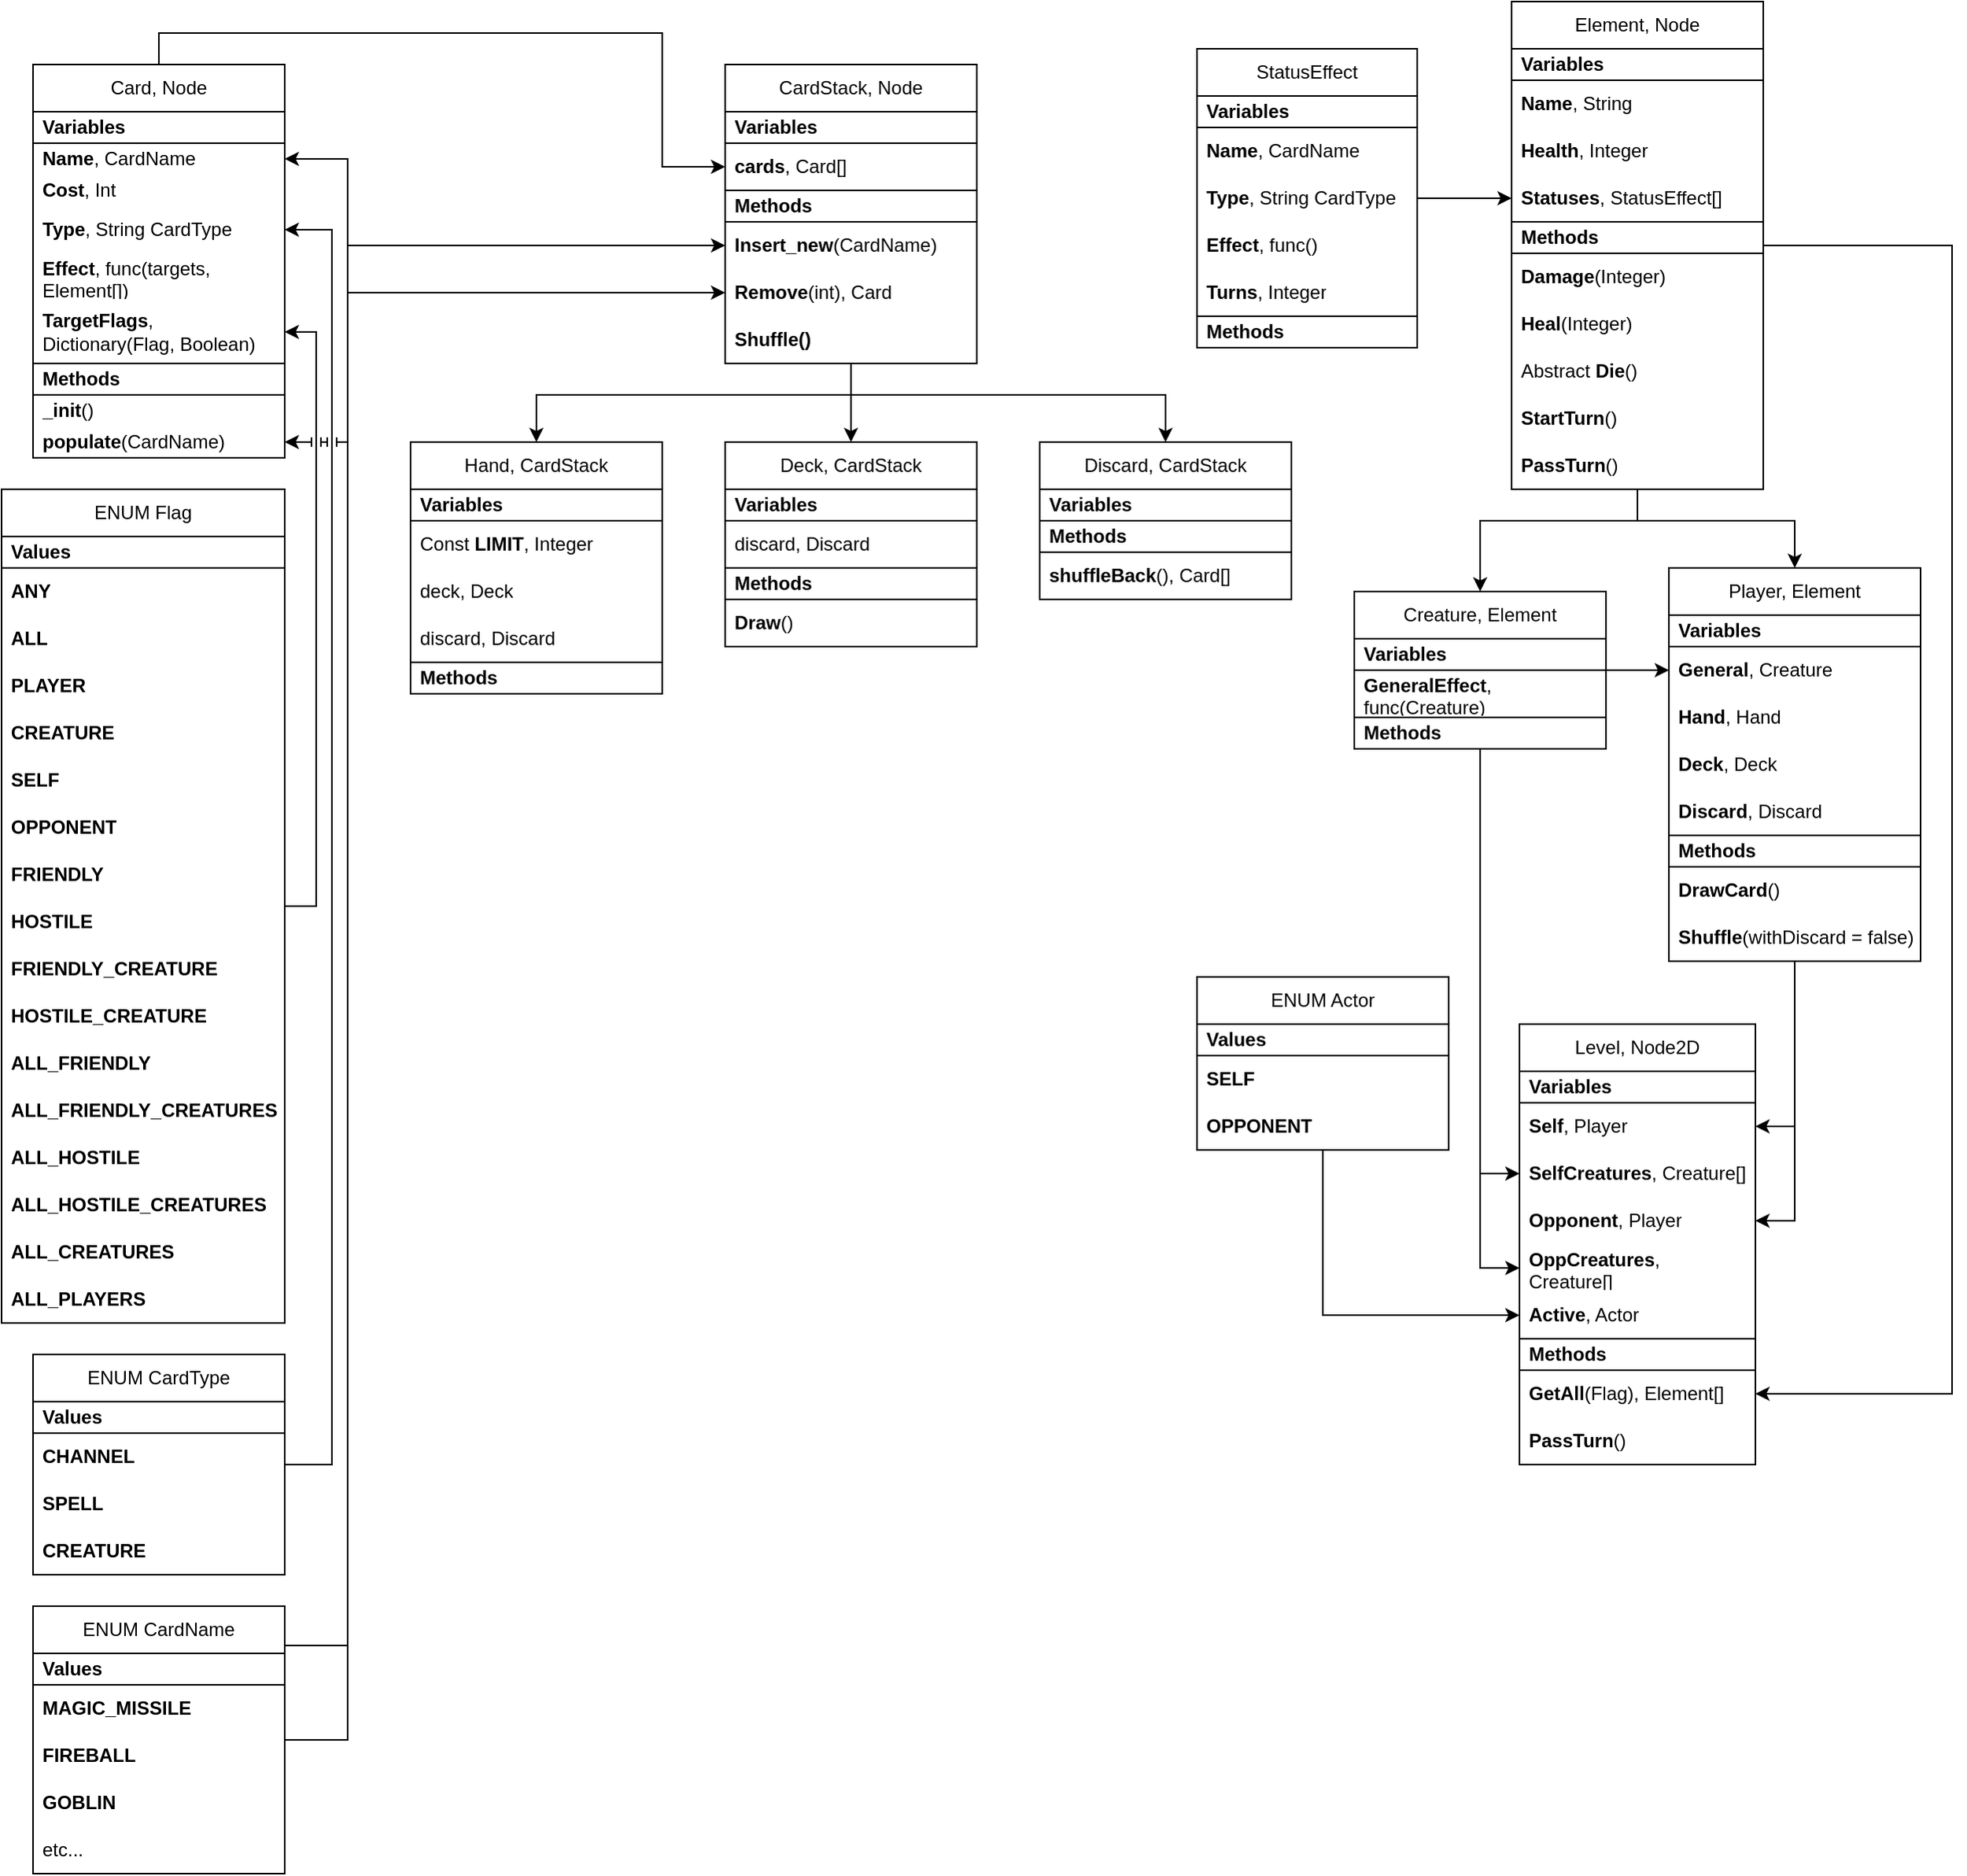 <mxfile version="24.8.6">
  <diagram name="Page-1" id="BheYj11uGuDZGyBMi5Uf">
    <mxGraphModel dx="1434" dy="818" grid="1" gridSize="10" guides="1" tooltips="1" connect="1" arrows="1" fold="1" page="1" pageScale="1" pageWidth="850" pageHeight="1100" math="0" shadow="0">
      <root>
        <mxCell id="0" />
        <mxCell id="1" parent="0" />
        <mxCell id="0VnuSYEkguoVcRfcTl2m-108" style="edgeStyle=orthogonalEdgeStyle;rounded=0;orthogonalLoop=1;jettySize=auto;html=1;" parent="1" source="0VnuSYEkguoVcRfcTl2m-2" target="0VnuSYEkguoVcRfcTl2m-82" edge="1">
          <mxGeometry relative="1" as="geometry">
            <Array as="points">
              <mxPoint x="120" y="60" />
              <mxPoint x="440" y="60" />
              <mxPoint x="440" y="145" />
            </Array>
          </mxGeometry>
        </mxCell>
        <mxCell id="0VnuSYEkguoVcRfcTl2m-2" value="Card, Node" style="swimlane;fontStyle=0;childLayout=stackLayout;horizontal=1;startSize=30;horizontalStack=0;resizeParent=1;resizeParentMax=0;resizeLast=0;collapsible=1;marginBottom=0;whiteSpace=wrap;html=1;" parent="1" vertex="1">
          <mxGeometry x="40" y="80" width="160" height="250" as="geometry" />
        </mxCell>
        <mxCell id="0VnuSYEkguoVcRfcTl2m-28" value="&lt;b&gt;Variables&lt;/b&gt;" style="text;strokeColor=default;fillColor=none;align=left;verticalAlign=middle;spacingLeft=4;spacingRight=4;overflow=hidden;points=[[0,0.5],[1,0.5]];portConstraint=eastwest;rotatable=0;whiteSpace=wrap;html=1;" parent="0VnuSYEkguoVcRfcTl2m-2" vertex="1">
          <mxGeometry y="30" width="160" height="20" as="geometry" />
        </mxCell>
        <mxCell id="0VnuSYEkguoVcRfcTl2m-3" value="&lt;b&gt;Name&lt;/b&gt;,&amp;nbsp;&lt;span style=&quot;text-align: center;&quot;&gt;CardName&lt;/span&gt;" style="text;strokeColor=none;fillColor=none;align=left;verticalAlign=middle;spacingLeft=4;spacingRight=4;overflow=hidden;points=[[0,0.5],[1,0.5]];portConstraint=eastwest;rotatable=0;whiteSpace=wrap;html=1;" parent="0VnuSYEkguoVcRfcTl2m-2" vertex="1">
          <mxGeometry y="50" width="160" height="20" as="geometry" />
        </mxCell>
        <mxCell id="0VnuSYEkguoVcRfcTl2m-27" value="&lt;b&gt;Cost&lt;/b&gt;, Int" style="text;strokeColor=none;fillColor=none;align=left;verticalAlign=middle;spacingLeft=4;spacingRight=4;overflow=hidden;points=[[0,0.5],[1,0.5]];portConstraint=eastwest;rotatable=0;whiteSpace=wrap;html=1;" parent="0VnuSYEkguoVcRfcTl2m-2" vertex="1">
          <mxGeometry y="70" width="160" height="20" as="geometry" />
        </mxCell>
        <mxCell id="0VnuSYEkguoVcRfcTl2m-4" value="&lt;b&gt;Type&lt;/b&gt;&lt;span style=&quot;background-color: initial;&quot;&gt;, String CardType&lt;/span&gt;" style="text;strokeColor=none;fillColor=none;align=left;verticalAlign=middle;spacingLeft=4;spacingRight=4;overflow=hidden;points=[[0,0.5],[1,0.5]];portConstraint=eastwest;rotatable=0;whiteSpace=wrap;html=1;" parent="0VnuSYEkguoVcRfcTl2m-2" vertex="1">
          <mxGeometry y="90" width="160" height="30" as="geometry" />
        </mxCell>
        <mxCell id="0VnuSYEkguoVcRfcTl2m-5" value="&lt;b&gt;Effect&lt;/b&gt;, func(targets, Element[])" style="text;strokeColor=none;fillColor=none;align=left;verticalAlign=middle;spacingLeft=4;spacingRight=4;overflow=hidden;points=[[0,0.5],[1,0.5]];portConstraint=eastwest;rotatable=0;whiteSpace=wrap;html=1;" parent="0VnuSYEkguoVcRfcTl2m-2" vertex="1">
          <mxGeometry y="120" width="160" height="30" as="geometry" />
        </mxCell>
        <mxCell id="0VnuSYEkguoVcRfcTl2m-37" value="&lt;b&gt;TargetFlags&lt;/b&gt;, Dictionary(Flag, Boolean&lt;span style=&quot;background-color: initial;&quot;&gt;)&lt;/span&gt;" style="text;strokeColor=none;fillColor=none;align=left;verticalAlign=middle;spacingLeft=4;spacingRight=4;overflow=hidden;points=[[0,0.5],[1,0.5]];portConstraint=eastwest;rotatable=0;whiteSpace=wrap;html=1;" parent="0VnuSYEkguoVcRfcTl2m-2" vertex="1">
          <mxGeometry y="150" width="160" height="40" as="geometry" />
        </mxCell>
        <mxCell id="0VnuSYEkguoVcRfcTl2m-16" value="&lt;b&gt;Methods&lt;/b&gt;" style="text;strokeColor=default;fillColor=none;align=left;verticalAlign=middle;spacingLeft=4;spacingRight=4;overflow=hidden;points=[[0,0.5],[1,0.5]];portConstraint=eastwest;rotatable=0;whiteSpace=wrap;html=1;" parent="0VnuSYEkguoVcRfcTl2m-2" vertex="1">
          <mxGeometry y="190" width="160" height="20" as="geometry" />
        </mxCell>
        <mxCell id="0VnuSYEkguoVcRfcTl2m-101" value="&lt;b&gt;_init&lt;/b&gt;()" style="text;strokeColor=none;fillColor=none;align=left;verticalAlign=middle;spacingLeft=4;spacingRight=4;overflow=hidden;points=[[0,0.5],[1,0.5]];portConstraint=eastwest;rotatable=0;whiteSpace=wrap;html=1;" parent="0VnuSYEkguoVcRfcTl2m-2" vertex="1">
          <mxGeometry y="210" width="160" height="20" as="geometry" />
        </mxCell>
        <mxCell id="0VnuSYEkguoVcRfcTl2m-102" value="&lt;b&gt;populate&lt;/b&gt;(CardName)" style="text;strokeColor=none;fillColor=none;align=left;verticalAlign=middle;spacingLeft=4;spacingRight=4;overflow=hidden;points=[[0,0.5],[1,0.5]];portConstraint=eastwest;rotatable=0;whiteSpace=wrap;html=1;" parent="0VnuSYEkguoVcRfcTl2m-2" vertex="1">
          <mxGeometry y="230" width="160" height="20" as="geometry" />
        </mxCell>
        <mxCell id="0VnuSYEkguoVcRfcTl2m-6" value="Hand, CardStack" style="swimlane;fontStyle=0;childLayout=stackLayout;horizontal=1;startSize=30;horizontalStack=0;resizeParent=1;resizeParentMax=0;resizeLast=0;collapsible=1;marginBottom=0;whiteSpace=wrap;html=1;" parent="1" vertex="1">
          <mxGeometry x="280" y="320" width="160" height="160" as="geometry" />
        </mxCell>
        <mxCell id="0VnuSYEkguoVcRfcTl2m-30" value="&lt;b&gt;Variables&lt;/b&gt;" style="text;strokeColor=default;fillColor=none;align=left;verticalAlign=middle;spacingLeft=4;spacingRight=4;overflow=hidden;points=[[0,0.5],[1,0.5]];portConstraint=eastwest;rotatable=0;whiteSpace=wrap;html=1;" parent="0VnuSYEkguoVcRfcTl2m-6" vertex="1">
          <mxGeometry y="30" width="160" height="20" as="geometry" />
        </mxCell>
        <mxCell id="0VnuSYEkguoVcRfcTl2m-148" value="Const &lt;b&gt;LIMIT&lt;/b&gt;, Integer" style="text;strokeColor=none;fillColor=none;align=left;verticalAlign=middle;spacingLeft=4;spacingRight=4;overflow=hidden;points=[[0,0.5],[1,0.5]];portConstraint=eastwest;rotatable=0;whiteSpace=wrap;html=1;" parent="0VnuSYEkguoVcRfcTl2m-6" vertex="1">
          <mxGeometry y="50" width="160" height="30" as="geometry" />
        </mxCell>
        <mxCell id="AoebWW1-_DZ4SQJ253WB-6" value="deck, Deck" style="text;strokeColor=none;fillColor=none;align=left;verticalAlign=middle;spacingLeft=4;spacingRight=4;overflow=hidden;points=[[0,0.5],[1,0.5]];portConstraint=eastwest;rotatable=0;whiteSpace=wrap;html=1;" vertex="1" parent="0VnuSYEkguoVcRfcTl2m-6">
          <mxGeometry y="80" width="160" height="30" as="geometry" />
        </mxCell>
        <mxCell id="AoebWW1-_DZ4SQJ253WB-4" value="discard, Discard" style="text;strokeColor=none;fillColor=none;align=left;verticalAlign=middle;spacingLeft=4;spacingRight=4;overflow=hidden;points=[[0,0.5],[1,0.5]];portConstraint=eastwest;rotatable=0;whiteSpace=wrap;html=1;" vertex="1" parent="0VnuSYEkguoVcRfcTl2m-6">
          <mxGeometry y="110" width="160" height="30" as="geometry" />
        </mxCell>
        <mxCell id="0VnuSYEkguoVcRfcTl2m-29" value="&lt;b&gt;Methods&lt;/b&gt;" style="text;strokeColor=default;fillColor=none;align=left;verticalAlign=middle;spacingLeft=4;spacingRight=4;overflow=hidden;points=[[0,0.5],[1,0.5]];portConstraint=eastwest;rotatable=0;whiteSpace=wrap;html=1;" parent="0VnuSYEkguoVcRfcTl2m-6" vertex="1">
          <mxGeometry y="140" width="160" height="20" as="geometry" />
        </mxCell>
        <mxCell id="0VnuSYEkguoVcRfcTl2m-141" style="edgeStyle=orthogonalEdgeStyle;rounded=0;orthogonalLoop=1;jettySize=auto;html=1;" parent="1" source="0VnuSYEkguoVcRfcTl2m-10" target="0VnuSYEkguoVcRfcTl2m-23" edge="1">
          <mxGeometry relative="1" as="geometry" />
        </mxCell>
        <mxCell id="0VnuSYEkguoVcRfcTl2m-164" style="edgeStyle=orthogonalEdgeStyle;rounded=0;orthogonalLoop=1;jettySize=auto;html=1;" parent="1" source="0VnuSYEkguoVcRfcTl2m-10" target="0VnuSYEkguoVcRfcTl2m-162" edge="1">
          <mxGeometry relative="1" as="geometry" />
        </mxCell>
        <mxCell id="0VnuSYEkguoVcRfcTl2m-165" style="edgeStyle=orthogonalEdgeStyle;rounded=0;orthogonalLoop=1;jettySize=auto;html=1;" parent="1" source="0VnuSYEkguoVcRfcTl2m-10" target="0VnuSYEkguoVcRfcTl2m-163" edge="1">
          <mxGeometry relative="1" as="geometry" />
        </mxCell>
        <mxCell id="0VnuSYEkguoVcRfcTl2m-10" value="Creature, Element" style="swimlane;fontStyle=0;childLayout=stackLayout;horizontal=1;startSize=30;horizontalStack=0;resizeParent=1;resizeParentMax=0;resizeLast=0;collapsible=1;marginBottom=0;whiteSpace=wrap;html=1;" parent="1" vertex="1">
          <mxGeometry x="880" y="415" width="160" height="100" as="geometry" />
        </mxCell>
        <mxCell id="0VnuSYEkguoVcRfcTl2m-33" value="&lt;b&gt;Variables&lt;/b&gt;" style="text;strokeColor=default;fillColor=none;align=left;verticalAlign=middle;spacingLeft=4;spacingRight=4;overflow=hidden;points=[[0,0.5],[1,0.5]];portConstraint=eastwest;rotatable=0;whiteSpace=wrap;html=1;" parent="0VnuSYEkguoVcRfcTl2m-10" vertex="1">
          <mxGeometry y="30" width="160" height="20" as="geometry" />
        </mxCell>
        <mxCell id="0VnuSYEkguoVcRfcTl2m-181" value="&lt;b&gt;GeneralEffect&lt;/b&gt;, func(Creature)" style="text;strokeColor=none;fillColor=none;align=left;verticalAlign=middle;spacingLeft=4;spacingRight=4;overflow=hidden;points=[[0,0.5],[1,0.5]];portConstraint=eastwest;rotatable=0;whiteSpace=wrap;html=1;" parent="0VnuSYEkguoVcRfcTl2m-10" vertex="1">
          <mxGeometry y="50" width="160" height="30" as="geometry" />
        </mxCell>
        <mxCell id="0VnuSYEkguoVcRfcTl2m-34" value="&lt;b&gt;Methods&lt;/b&gt;" style="text;strokeColor=default;fillColor=none;align=left;verticalAlign=middle;spacingLeft=4;spacingRight=4;overflow=hidden;points=[[0,0.5],[1,0.5]];portConstraint=eastwest;rotatable=0;whiteSpace=wrap;html=1;" parent="0VnuSYEkguoVcRfcTl2m-10" vertex="1">
          <mxGeometry y="80" width="160" height="20" as="geometry" />
        </mxCell>
        <mxCell id="0VnuSYEkguoVcRfcTl2m-21" style="edgeStyle=orthogonalEdgeStyle;rounded=0;orthogonalLoop=1;jettySize=auto;html=1;exitX=0.5;exitY=1;exitDx=0;exitDy=0;entryX=0.5;entryY=0;entryDx=0;entryDy=0;" parent="1" source="0VnuSYEkguoVcRfcTl2m-17" target="0VnuSYEkguoVcRfcTl2m-10" edge="1">
          <mxGeometry relative="1" as="geometry">
            <Array as="points">
              <mxPoint x="1060" y="370" />
              <mxPoint x="960" y="370" />
            </Array>
          </mxGeometry>
        </mxCell>
        <mxCell id="0VnuSYEkguoVcRfcTl2m-26" style="edgeStyle=orthogonalEdgeStyle;rounded=0;orthogonalLoop=1;jettySize=auto;html=1;exitX=0.5;exitY=1;exitDx=0;exitDy=0;entryX=0.5;entryY=0;entryDx=0;entryDy=0;" parent="1" source="0VnuSYEkguoVcRfcTl2m-17" target="0VnuSYEkguoVcRfcTl2m-22" edge="1">
          <mxGeometry relative="1" as="geometry">
            <Array as="points">
              <mxPoint x="1060" y="370" />
              <mxPoint x="1160" y="370" />
            </Array>
          </mxGeometry>
        </mxCell>
        <mxCell id="0VnuSYEkguoVcRfcTl2m-171" style="edgeStyle=orthogonalEdgeStyle;rounded=0;orthogonalLoop=1;jettySize=auto;html=1;" parent="1" source="0VnuSYEkguoVcRfcTl2m-17" target="0VnuSYEkguoVcRfcTl2m-166" edge="1">
          <mxGeometry relative="1" as="geometry">
            <Array as="points">
              <mxPoint x="1260" y="195" />
              <mxPoint x="1260" y="925" />
            </Array>
          </mxGeometry>
        </mxCell>
        <mxCell id="0VnuSYEkguoVcRfcTl2m-17" value="Element, Node" style="swimlane;fontStyle=0;childLayout=stackLayout;horizontal=1;startSize=30;horizontalStack=0;resizeParent=1;resizeParentMax=0;resizeLast=0;collapsible=1;marginBottom=0;whiteSpace=wrap;html=1;" parent="1" vertex="1">
          <mxGeometry x="980" y="40" width="160" height="310" as="geometry" />
        </mxCell>
        <mxCell id="0VnuSYEkguoVcRfcTl2m-31" value="&lt;b&gt;Variables&lt;/b&gt;" style="text;strokeColor=default;fillColor=none;align=left;verticalAlign=middle;spacingLeft=4;spacingRight=4;overflow=hidden;points=[[0,0.5],[1,0.5]];portConstraint=eastwest;rotatable=0;whiteSpace=wrap;html=1;" parent="0VnuSYEkguoVcRfcTl2m-17" vertex="1">
          <mxGeometry y="30" width="160" height="20" as="geometry" />
        </mxCell>
        <mxCell id="0VnuSYEkguoVcRfcTl2m-18" value="&lt;b&gt;Name&lt;/b&gt;, String" style="text;strokeColor=none;fillColor=none;align=left;verticalAlign=middle;spacingLeft=4;spacingRight=4;overflow=hidden;points=[[0,0.5],[1,0.5]];portConstraint=eastwest;rotatable=0;whiteSpace=wrap;html=1;" parent="0VnuSYEkguoVcRfcTl2m-17" vertex="1">
          <mxGeometry y="50" width="160" height="30" as="geometry" />
        </mxCell>
        <mxCell id="0VnuSYEkguoVcRfcTl2m-63" value="&lt;b&gt;Health&lt;/b&gt;, Integer" style="text;strokeColor=none;fillColor=none;align=left;verticalAlign=middle;spacingLeft=4;spacingRight=4;overflow=hidden;points=[[0,0.5],[1,0.5]];portConstraint=eastwest;rotatable=0;whiteSpace=wrap;html=1;" parent="0VnuSYEkguoVcRfcTl2m-17" vertex="1">
          <mxGeometry y="80" width="160" height="30" as="geometry" />
        </mxCell>
        <mxCell id="0VnuSYEkguoVcRfcTl2m-116" value="&lt;b&gt;Statuses&lt;/b&gt;, StatusEffect[]" style="text;strokeColor=none;fillColor=none;align=left;verticalAlign=middle;spacingLeft=4;spacingRight=4;overflow=hidden;points=[[0,0.5],[1,0.5]];portConstraint=eastwest;rotatable=0;whiteSpace=wrap;html=1;" parent="0VnuSYEkguoVcRfcTl2m-17" vertex="1">
          <mxGeometry y="110" width="160" height="30" as="geometry" />
        </mxCell>
        <mxCell id="0VnuSYEkguoVcRfcTl2m-32" value="&lt;b&gt;Methods&lt;/b&gt;" style="text;strokeColor=default;fillColor=none;align=left;verticalAlign=middle;spacingLeft=4;spacingRight=4;overflow=hidden;points=[[0,0.5],[1,0.5]];portConstraint=eastwest;rotatable=0;whiteSpace=wrap;html=1;" parent="0VnuSYEkguoVcRfcTl2m-17" vertex="1">
          <mxGeometry y="140" width="160" height="20" as="geometry" />
        </mxCell>
        <mxCell id="0VnuSYEkguoVcRfcTl2m-113" value="&lt;b&gt;Damage&lt;/b&gt;(Integer)" style="text;strokeColor=none;fillColor=none;align=left;verticalAlign=middle;spacingLeft=4;spacingRight=4;overflow=hidden;points=[[0,0.5],[1,0.5]];portConstraint=eastwest;rotatable=0;whiteSpace=wrap;html=1;" parent="0VnuSYEkguoVcRfcTl2m-17" vertex="1">
          <mxGeometry y="160" width="160" height="30" as="geometry" />
        </mxCell>
        <mxCell id="0VnuSYEkguoVcRfcTl2m-114" value="&lt;b&gt;Heal&lt;/b&gt;(Integer)" style="text;strokeColor=none;fillColor=none;align=left;verticalAlign=middle;spacingLeft=4;spacingRight=4;overflow=hidden;points=[[0,0.5],[1,0.5]];portConstraint=eastwest;rotatable=0;whiteSpace=wrap;html=1;" parent="0VnuSYEkguoVcRfcTl2m-17" vertex="1">
          <mxGeometry y="190" width="160" height="30" as="geometry" />
        </mxCell>
        <mxCell id="0VnuSYEkguoVcRfcTl2m-115" value="Abstract &lt;b&gt;Die&lt;/b&gt;()" style="text;strokeColor=none;fillColor=none;align=left;verticalAlign=middle;spacingLeft=4;spacingRight=4;overflow=hidden;points=[[0,0.5],[1,0.5]];portConstraint=eastwest;rotatable=0;whiteSpace=wrap;html=1;" parent="0VnuSYEkguoVcRfcTl2m-17" vertex="1">
          <mxGeometry y="220" width="160" height="30" as="geometry" />
        </mxCell>
        <mxCell id="0VnuSYEkguoVcRfcTl2m-135" value="&lt;b&gt;StartTurn&lt;/b&gt;()" style="text;strokeColor=none;fillColor=none;align=left;verticalAlign=middle;spacingLeft=4;spacingRight=4;overflow=hidden;points=[[0,0.5],[1,0.5]];portConstraint=eastwest;rotatable=0;whiteSpace=wrap;html=1;" parent="0VnuSYEkguoVcRfcTl2m-17" vertex="1">
          <mxGeometry y="250" width="160" height="30" as="geometry" />
        </mxCell>
        <mxCell id="0VnuSYEkguoVcRfcTl2m-136" value="&lt;b&gt;PassTurn&lt;/b&gt;()" style="text;strokeColor=none;fillColor=none;align=left;verticalAlign=middle;spacingLeft=4;spacingRight=4;overflow=hidden;points=[[0,0.5],[1,0.5]];portConstraint=eastwest;rotatable=0;whiteSpace=wrap;html=1;" parent="0VnuSYEkguoVcRfcTl2m-17" vertex="1">
          <mxGeometry y="280" width="160" height="30" as="geometry" />
        </mxCell>
        <mxCell id="0VnuSYEkguoVcRfcTl2m-160" style="edgeStyle=orthogonalEdgeStyle;rounded=0;orthogonalLoop=1;jettySize=auto;html=1;" parent="1" source="0VnuSYEkguoVcRfcTl2m-22" target="0VnuSYEkguoVcRfcTl2m-156" edge="1">
          <mxGeometry relative="1" as="geometry" />
        </mxCell>
        <mxCell id="0VnuSYEkguoVcRfcTl2m-161" style="edgeStyle=orthogonalEdgeStyle;rounded=0;orthogonalLoop=1;jettySize=auto;html=1;" parent="1" source="0VnuSYEkguoVcRfcTl2m-22" target="0VnuSYEkguoVcRfcTl2m-159" edge="1">
          <mxGeometry relative="1" as="geometry" />
        </mxCell>
        <mxCell id="0VnuSYEkguoVcRfcTl2m-22" value="Player, Element" style="swimlane;fontStyle=0;childLayout=stackLayout;horizontal=1;startSize=30;horizontalStack=0;resizeParent=1;resizeParentMax=0;resizeLast=0;collapsible=1;marginBottom=0;whiteSpace=wrap;html=1;" parent="1" vertex="1">
          <mxGeometry x="1080" y="400" width="160" height="250" as="geometry" />
        </mxCell>
        <mxCell id="0VnuSYEkguoVcRfcTl2m-35" value="&lt;b&gt;Variables&lt;/b&gt;" style="text;strokeColor=default;fillColor=none;align=left;verticalAlign=middle;spacingLeft=4;spacingRight=4;overflow=hidden;points=[[0,0.5],[1,0.5]];portConstraint=eastwest;rotatable=0;whiteSpace=wrap;html=1;" parent="0VnuSYEkguoVcRfcTl2m-22" vertex="1">
          <mxGeometry y="30" width="160" height="20" as="geometry" />
        </mxCell>
        <mxCell id="0VnuSYEkguoVcRfcTl2m-23" value="&lt;b&gt;General&lt;/b&gt;, Creature" style="text;strokeColor=none;fillColor=none;align=left;verticalAlign=middle;spacingLeft=4;spacingRight=4;overflow=hidden;points=[[0,0.5],[1,0.5]];portConstraint=eastwest;rotatable=0;whiteSpace=wrap;html=1;" parent="0VnuSYEkguoVcRfcTl2m-22" vertex="1">
          <mxGeometry y="50" width="160" height="30" as="geometry" />
        </mxCell>
        <mxCell id="0VnuSYEkguoVcRfcTl2m-182" value="&lt;b&gt;Hand&lt;/b&gt;, Hand" style="text;strokeColor=none;fillColor=none;align=left;verticalAlign=middle;spacingLeft=4;spacingRight=4;overflow=hidden;points=[[0,0.5],[1,0.5]];portConstraint=eastwest;rotatable=0;whiteSpace=wrap;html=1;" parent="0VnuSYEkguoVcRfcTl2m-22" vertex="1">
          <mxGeometry y="80" width="160" height="30" as="geometry" />
        </mxCell>
        <mxCell id="0VnuSYEkguoVcRfcTl2m-183" value="&lt;b&gt;Deck&lt;/b&gt;, Deck" style="text;strokeColor=none;fillColor=none;align=left;verticalAlign=middle;spacingLeft=4;spacingRight=4;overflow=hidden;points=[[0,0.5],[1,0.5]];portConstraint=eastwest;rotatable=0;whiteSpace=wrap;html=1;" parent="0VnuSYEkguoVcRfcTl2m-22" vertex="1">
          <mxGeometry y="110" width="160" height="30" as="geometry" />
        </mxCell>
        <mxCell id="0VnuSYEkguoVcRfcTl2m-184" value="&lt;b&gt;Discard&lt;/b&gt;, Discard" style="text;strokeColor=none;fillColor=none;align=left;verticalAlign=middle;spacingLeft=4;spacingRight=4;overflow=hidden;points=[[0,0.5],[1,0.5]];portConstraint=eastwest;rotatable=0;whiteSpace=wrap;html=1;" parent="0VnuSYEkguoVcRfcTl2m-22" vertex="1">
          <mxGeometry y="140" width="160" height="30" as="geometry" />
        </mxCell>
        <mxCell id="0VnuSYEkguoVcRfcTl2m-36" value="&lt;b&gt;Methods&lt;/b&gt;" style="text;strokeColor=default;fillColor=none;align=left;verticalAlign=middle;spacingLeft=4;spacingRight=4;overflow=hidden;points=[[0,0.5],[1,0.5]];portConstraint=eastwest;rotatable=0;whiteSpace=wrap;html=1;" parent="0VnuSYEkguoVcRfcTl2m-22" vertex="1">
          <mxGeometry y="170" width="160" height="20" as="geometry" />
        </mxCell>
        <mxCell id="0VnuSYEkguoVcRfcTl2m-185" value="&lt;b&gt;DrawCard&lt;/b&gt;()" style="text;strokeColor=none;fillColor=none;align=left;verticalAlign=middle;spacingLeft=4;spacingRight=4;overflow=hidden;points=[[0,0.5],[1,0.5]];portConstraint=eastwest;rotatable=0;whiteSpace=wrap;html=1;" parent="0VnuSYEkguoVcRfcTl2m-22" vertex="1">
          <mxGeometry y="190" width="160" height="30" as="geometry" />
        </mxCell>
        <mxCell id="0VnuSYEkguoVcRfcTl2m-186" value="&lt;b&gt;Shuffle&lt;/b&gt;(withDiscard = false)" style="text;strokeColor=none;fillColor=none;align=left;verticalAlign=middle;spacingLeft=4;spacingRight=4;overflow=hidden;points=[[0,0.5],[1,0.5]];portConstraint=eastwest;rotatable=0;whiteSpace=wrap;html=1;" parent="0VnuSYEkguoVcRfcTl2m-22" vertex="1">
          <mxGeometry y="220" width="160" height="30" as="geometry" />
        </mxCell>
        <mxCell id="0VnuSYEkguoVcRfcTl2m-62" style="edgeStyle=elbowEdgeStyle;rounded=0;orthogonalLoop=1;jettySize=auto;html=1;" parent="1" source="0VnuSYEkguoVcRfcTl2m-38" target="0VnuSYEkguoVcRfcTl2m-4" edge="1">
          <mxGeometry relative="1" as="geometry">
            <Array as="points">
              <mxPoint x="230" y="510" />
            </Array>
          </mxGeometry>
        </mxCell>
        <mxCell id="0VnuSYEkguoVcRfcTl2m-38" value="ENUM CardType" style="swimlane;fontStyle=0;childLayout=stackLayout;horizontal=1;startSize=30;horizontalStack=0;resizeParent=1;resizeParentMax=0;resizeLast=0;collapsible=1;marginBottom=0;whiteSpace=wrap;html=1;" parent="1" vertex="1">
          <mxGeometry x="40" y="900" width="160" height="140" as="geometry" />
        </mxCell>
        <mxCell id="0VnuSYEkguoVcRfcTl2m-39" value="&lt;b&gt;Values&lt;/b&gt;" style="text;strokeColor=default;fillColor=none;align=left;verticalAlign=middle;spacingLeft=4;spacingRight=4;overflow=hidden;points=[[0,0.5],[1,0.5]];portConstraint=eastwest;rotatable=0;whiteSpace=wrap;html=1;" parent="0VnuSYEkguoVcRfcTl2m-38" vertex="1">
          <mxGeometry y="30" width="160" height="20" as="geometry" />
        </mxCell>
        <mxCell id="0VnuSYEkguoVcRfcTl2m-46" value="&lt;b&gt;CHANNEL&lt;/b&gt;" style="text;strokeColor=none;fillColor=none;align=left;verticalAlign=middle;spacingLeft=4;spacingRight=4;overflow=hidden;points=[[0,0.5],[1,0.5]];portConstraint=eastwest;rotatable=0;whiteSpace=wrap;html=1;" parent="0VnuSYEkguoVcRfcTl2m-38" vertex="1">
          <mxGeometry y="50" width="160" height="30" as="geometry" />
        </mxCell>
        <mxCell id="0VnuSYEkguoVcRfcTl2m-40" value="&lt;b&gt;SPELL&lt;/b&gt;" style="text;strokeColor=none;fillColor=none;align=left;verticalAlign=middle;spacingLeft=4;spacingRight=4;overflow=hidden;points=[[0,0.5],[1,0.5]];portConstraint=eastwest;rotatable=0;whiteSpace=wrap;html=1;" parent="0VnuSYEkguoVcRfcTl2m-38" vertex="1">
          <mxGeometry y="80" width="160" height="30" as="geometry" />
        </mxCell>
        <mxCell id="0VnuSYEkguoVcRfcTl2m-45" value="&lt;b&gt;CREATURE&lt;/b&gt;" style="text;strokeColor=none;fillColor=none;align=left;verticalAlign=middle;spacingLeft=4;spacingRight=4;overflow=hidden;points=[[0,0.5],[1,0.5]];portConstraint=eastwest;rotatable=0;whiteSpace=wrap;html=1;" parent="0VnuSYEkguoVcRfcTl2m-38" vertex="1">
          <mxGeometry y="110" width="160" height="30" as="geometry" />
        </mxCell>
        <mxCell id="0VnuSYEkguoVcRfcTl2m-61" style="edgeStyle=elbowEdgeStyle;rounded=0;orthogonalLoop=1;jettySize=auto;html=1;" parent="1" source="0VnuSYEkguoVcRfcTl2m-42" target="0VnuSYEkguoVcRfcTl2m-37" edge="1">
          <mxGeometry relative="1" as="geometry">
            <Array as="points">
              <mxPoint x="220" y="320" />
            </Array>
          </mxGeometry>
        </mxCell>
        <mxCell id="0VnuSYEkguoVcRfcTl2m-42" value="ENUM Flag" style="swimlane;fontStyle=0;childLayout=stackLayout;horizontal=1;startSize=30;horizontalStack=0;resizeParent=1;resizeParentMax=0;resizeLast=0;collapsible=1;marginBottom=0;whiteSpace=wrap;html=1;" parent="1" vertex="1">
          <mxGeometry x="20" y="350" width="180" height="530" as="geometry" />
        </mxCell>
        <mxCell id="0VnuSYEkguoVcRfcTl2m-43" value="&lt;b&gt;Values&lt;/b&gt;" style="text;strokeColor=default;fillColor=none;align=left;verticalAlign=middle;spacingLeft=4;spacingRight=4;overflow=hidden;points=[[0,0.5],[1,0.5]];portConstraint=eastwest;rotatable=0;whiteSpace=wrap;html=1;" parent="0VnuSYEkguoVcRfcTl2m-42" vertex="1">
          <mxGeometry y="30" width="180" height="20" as="geometry" />
        </mxCell>
        <mxCell id="0VnuSYEkguoVcRfcTl2m-44" value="&lt;b&gt;ANY&lt;/b&gt;" style="text;strokeColor=none;fillColor=none;align=left;verticalAlign=middle;spacingLeft=4;spacingRight=4;overflow=hidden;points=[[0,0.5],[1,0.5]];portConstraint=eastwest;rotatable=0;whiteSpace=wrap;html=1;" parent="0VnuSYEkguoVcRfcTl2m-42" vertex="1">
          <mxGeometry y="50" width="180" height="30" as="geometry" />
        </mxCell>
        <mxCell id="0VnuSYEkguoVcRfcTl2m-59" value="&lt;b&gt;ALL&lt;/b&gt;" style="text;strokeColor=none;fillColor=none;align=left;verticalAlign=middle;spacingLeft=4;spacingRight=4;overflow=hidden;points=[[0,0.5],[1,0.5]];portConstraint=eastwest;rotatable=0;whiteSpace=wrap;html=1;" parent="0VnuSYEkguoVcRfcTl2m-42" vertex="1">
          <mxGeometry y="80" width="180" height="30" as="geometry" />
        </mxCell>
        <mxCell id="0VnuSYEkguoVcRfcTl2m-49" value="&lt;b&gt;PLAYER&lt;/b&gt;" style="text;strokeColor=none;fillColor=none;align=left;verticalAlign=middle;spacingLeft=4;spacingRight=4;overflow=hidden;points=[[0,0.5],[1,0.5]];portConstraint=eastwest;rotatable=0;whiteSpace=wrap;html=1;" parent="0VnuSYEkguoVcRfcTl2m-42" vertex="1">
          <mxGeometry y="110" width="180" height="30" as="geometry" />
        </mxCell>
        <mxCell id="0VnuSYEkguoVcRfcTl2m-51" value="&lt;b&gt;CREATURE&lt;/b&gt;" style="text;strokeColor=none;fillColor=none;align=left;verticalAlign=middle;spacingLeft=4;spacingRight=4;overflow=hidden;points=[[0,0.5],[1,0.5]];portConstraint=eastwest;rotatable=0;whiteSpace=wrap;html=1;" parent="0VnuSYEkguoVcRfcTl2m-42" vertex="1">
          <mxGeometry y="140" width="180" height="30" as="geometry" />
        </mxCell>
        <mxCell id="0VnuSYEkguoVcRfcTl2m-47" value="&lt;b&gt;SELF&lt;/b&gt;" style="text;strokeColor=none;fillColor=none;align=left;verticalAlign=middle;spacingLeft=4;spacingRight=4;overflow=hidden;points=[[0,0.5],[1,0.5]];portConstraint=eastwest;rotatable=0;whiteSpace=wrap;html=1;" parent="0VnuSYEkguoVcRfcTl2m-42" vertex="1">
          <mxGeometry y="170" width="180" height="30" as="geometry" />
        </mxCell>
        <mxCell id="0VnuSYEkguoVcRfcTl2m-48" value="&lt;b&gt;OPPONENT&lt;/b&gt;" style="text;strokeColor=none;fillColor=none;align=left;verticalAlign=middle;spacingLeft=4;spacingRight=4;overflow=hidden;points=[[0,0.5],[1,0.5]];portConstraint=eastwest;rotatable=0;whiteSpace=wrap;html=1;" parent="0VnuSYEkguoVcRfcTl2m-42" vertex="1">
          <mxGeometry y="200" width="180" height="30" as="geometry" />
        </mxCell>
        <mxCell id="0VnuSYEkguoVcRfcTl2m-52" value="&lt;b&gt;FRIENDLY&lt;/b&gt;" style="text;strokeColor=none;fillColor=none;align=left;verticalAlign=middle;spacingLeft=4;spacingRight=4;overflow=hidden;points=[[0,0.5],[1,0.5]];portConstraint=eastwest;rotatable=0;whiteSpace=wrap;html=1;" parent="0VnuSYEkguoVcRfcTl2m-42" vertex="1">
          <mxGeometry y="230" width="180" height="30" as="geometry" />
        </mxCell>
        <mxCell id="0VnuSYEkguoVcRfcTl2m-53" value="&lt;b&gt;HOSTILE&lt;/b&gt;" style="text;strokeColor=none;fillColor=none;align=left;verticalAlign=middle;spacingLeft=4;spacingRight=4;overflow=hidden;points=[[0,0.5],[1,0.5]];portConstraint=eastwest;rotatable=0;whiteSpace=wrap;html=1;" parent="0VnuSYEkguoVcRfcTl2m-42" vertex="1">
          <mxGeometry y="260" width="180" height="30" as="geometry" />
        </mxCell>
        <mxCell id="0VnuSYEkguoVcRfcTl2m-54" value="&lt;b&gt;FRIENDLY_CREATURE&lt;/b&gt;" style="text;strokeColor=none;fillColor=none;align=left;verticalAlign=middle;spacingLeft=4;spacingRight=4;overflow=hidden;points=[[0,0.5],[1,0.5]];portConstraint=eastwest;rotatable=0;whiteSpace=wrap;html=1;" parent="0VnuSYEkguoVcRfcTl2m-42" vertex="1">
          <mxGeometry y="290" width="180" height="30" as="geometry" />
        </mxCell>
        <mxCell id="0VnuSYEkguoVcRfcTl2m-50" value="&lt;b&gt;HOSTILE_CREATURE&lt;/b&gt;" style="text;strokeColor=none;fillColor=none;align=left;verticalAlign=middle;spacingLeft=4;spacingRight=4;overflow=hidden;points=[[0,0.5],[1,0.5]];portConstraint=eastwest;rotatable=0;whiteSpace=wrap;html=1;" parent="0VnuSYEkguoVcRfcTl2m-42" vertex="1">
          <mxGeometry y="320" width="180" height="30" as="geometry" />
        </mxCell>
        <mxCell id="0VnuSYEkguoVcRfcTl2m-55" value="&lt;b&gt;ALL_FRIENDLY&lt;/b&gt;" style="text;strokeColor=none;fillColor=none;align=left;verticalAlign=middle;spacingLeft=4;spacingRight=4;overflow=hidden;points=[[0,0.5],[1,0.5]];portConstraint=eastwest;rotatable=0;whiteSpace=wrap;html=1;" parent="0VnuSYEkguoVcRfcTl2m-42" vertex="1">
          <mxGeometry y="350" width="180" height="30" as="geometry" />
        </mxCell>
        <mxCell id="0VnuSYEkguoVcRfcTl2m-57" value="&lt;b&gt;ALL_FRIENDLY_CREATURES&lt;/b&gt;" style="text;strokeColor=none;fillColor=none;align=left;verticalAlign=middle;spacingLeft=4;spacingRight=4;overflow=hidden;points=[[0,0.5],[1,0.5]];portConstraint=eastwest;rotatable=0;whiteSpace=wrap;html=1;" parent="0VnuSYEkguoVcRfcTl2m-42" vertex="1">
          <mxGeometry y="380" width="180" height="30" as="geometry" />
        </mxCell>
        <mxCell id="0VnuSYEkguoVcRfcTl2m-56" value="&lt;b&gt;ALL_HOSTILE&lt;/b&gt;" style="text;strokeColor=none;fillColor=none;align=left;verticalAlign=middle;spacingLeft=4;spacingRight=4;overflow=hidden;points=[[0,0.5],[1,0.5]];portConstraint=eastwest;rotatable=0;whiteSpace=wrap;html=1;" parent="0VnuSYEkguoVcRfcTl2m-42" vertex="1">
          <mxGeometry y="410" width="180" height="30" as="geometry" />
        </mxCell>
        <mxCell id="0VnuSYEkguoVcRfcTl2m-58" value="&lt;b&gt;ALL_HOSTILE_CREATURES&lt;/b&gt;" style="text;strokeColor=none;fillColor=none;align=left;verticalAlign=middle;spacingLeft=4;spacingRight=4;overflow=hidden;points=[[0,0.5],[1,0.5]];portConstraint=eastwest;rotatable=0;whiteSpace=wrap;html=1;" parent="0VnuSYEkguoVcRfcTl2m-42" vertex="1">
          <mxGeometry y="440" width="180" height="30" as="geometry" />
        </mxCell>
        <mxCell id="0VnuSYEkguoVcRfcTl2m-169" value="&lt;b&gt;ALL_CREATURES&lt;/b&gt;" style="text;strokeColor=none;fillColor=none;align=left;verticalAlign=middle;spacingLeft=4;spacingRight=4;overflow=hidden;points=[[0,0.5],[1,0.5]];portConstraint=eastwest;rotatable=0;whiteSpace=wrap;html=1;" parent="0VnuSYEkguoVcRfcTl2m-42" vertex="1">
          <mxGeometry y="470" width="180" height="30" as="geometry" />
        </mxCell>
        <mxCell id="0VnuSYEkguoVcRfcTl2m-170" value="&lt;b&gt;ALL_PLAYERS&lt;/b&gt;" style="text;strokeColor=none;fillColor=none;align=left;verticalAlign=middle;spacingLeft=4;spacingRight=4;overflow=hidden;points=[[0,0.5],[1,0.5]];portConstraint=eastwest;rotatable=0;whiteSpace=wrap;html=1;" parent="0VnuSYEkguoVcRfcTl2m-42" vertex="1">
          <mxGeometry y="500" width="180" height="30" as="geometry" />
        </mxCell>
        <mxCell id="0VnuSYEkguoVcRfcTl2m-65" value="Deck, CardStack" style="swimlane;fontStyle=0;childLayout=stackLayout;horizontal=1;startSize=30;horizontalStack=0;resizeParent=1;resizeParentMax=0;resizeLast=0;collapsible=1;marginBottom=0;whiteSpace=wrap;html=1;" parent="1" vertex="1">
          <mxGeometry x="480" y="320" width="160" height="130" as="geometry" />
        </mxCell>
        <mxCell id="0VnuSYEkguoVcRfcTl2m-66" value="&lt;b&gt;Variables&lt;/b&gt;" style="text;strokeColor=default;fillColor=none;align=left;verticalAlign=middle;spacingLeft=4;spacingRight=4;overflow=hidden;points=[[0,0.5],[1,0.5]];portConstraint=eastwest;rotatable=0;whiteSpace=wrap;html=1;" parent="0VnuSYEkguoVcRfcTl2m-65" vertex="1">
          <mxGeometry y="30" width="160" height="20" as="geometry" />
        </mxCell>
        <mxCell id="AoebWW1-_DZ4SQJ253WB-5" value="discard, Discard" style="text;strokeColor=none;fillColor=none;align=left;verticalAlign=middle;spacingLeft=4;spacingRight=4;overflow=hidden;points=[[0,0.5],[1,0.5]];portConstraint=eastwest;rotatable=0;whiteSpace=wrap;html=1;" vertex="1" parent="0VnuSYEkguoVcRfcTl2m-65">
          <mxGeometry y="50" width="160" height="30" as="geometry" />
        </mxCell>
        <mxCell id="0VnuSYEkguoVcRfcTl2m-68" value="&lt;b&gt;Methods&lt;/b&gt;" style="text;strokeColor=default;fillColor=none;align=left;verticalAlign=middle;spacingLeft=4;spacingRight=4;overflow=hidden;points=[[0,0.5],[1,0.5]];portConstraint=eastwest;rotatable=0;whiteSpace=wrap;html=1;" parent="0VnuSYEkguoVcRfcTl2m-65" vertex="1">
          <mxGeometry y="80" width="160" height="20" as="geometry" />
        </mxCell>
        <mxCell id="AoebWW1-_DZ4SQJ253WB-2" value="&lt;b&gt;Draw&lt;/b&gt;()" style="text;strokeColor=none;fillColor=none;align=left;verticalAlign=middle;spacingLeft=4;spacingRight=4;overflow=hidden;points=[[0,0.5],[1,0.5]];portConstraint=eastwest;rotatable=0;whiteSpace=wrap;html=1;" vertex="1" parent="0VnuSYEkguoVcRfcTl2m-65">
          <mxGeometry y="100" width="160" height="30" as="geometry" />
        </mxCell>
        <mxCell id="0VnuSYEkguoVcRfcTl2m-70" value="Discard, CardStack" style="swimlane;fontStyle=0;childLayout=stackLayout;horizontal=1;startSize=30;horizontalStack=0;resizeParent=1;resizeParentMax=0;resizeLast=0;collapsible=1;marginBottom=0;whiteSpace=wrap;html=1;" parent="1" vertex="1">
          <mxGeometry x="680" y="320" width="160" height="100" as="geometry" />
        </mxCell>
        <mxCell id="0VnuSYEkguoVcRfcTl2m-71" value="&lt;b&gt;Variables&lt;/b&gt;" style="text;strokeColor=default;fillColor=none;align=left;verticalAlign=middle;spacingLeft=4;spacingRight=4;overflow=hidden;points=[[0,0.5],[1,0.5]];portConstraint=eastwest;rotatable=0;whiteSpace=wrap;html=1;" parent="0VnuSYEkguoVcRfcTl2m-70" vertex="1">
          <mxGeometry y="30" width="160" height="20" as="geometry" />
        </mxCell>
        <mxCell id="0VnuSYEkguoVcRfcTl2m-73" value="&lt;b&gt;Methods&lt;/b&gt;" style="text;strokeColor=default;fillColor=none;align=left;verticalAlign=middle;spacingLeft=4;spacingRight=4;overflow=hidden;points=[[0,0.5],[1,0.5]];portConstraint=eastwest;rotatable=0;whiteSpace=wrap;html=1;" parent="0VnuSYEkguoVcRfcTl2m-70" vertex="1">
          <mxGeometry y="50" width="160" height="20" as="geometry" />
        </mxCell>
        <mxCell id="AoebWW1-_DZ4SQJ253WB-8" value="&lt;b&gt;shuffleBack&lt;/b&gt;(), Card[]" style="text;strokeColor=none;fillColor=none;align=left;verticalAlign=middle;spacingLeft=4;spacingRight=4;overflow=hidden;points=[[0,0.5],[1,0.5]];portConstraint=eastwest;rotatable=0;whiteSpace=wrap;html=1;" vertex="1" parent="0VnuSYEkguoVcRfcTl2m-70">
          <mxGeometry y="70" width="160" height="30" as="geometry" />
        </mxCell>
        <mxCell id="0VnuSYEkguoVcRfcTl2m-80" value="CardStack, Node" style="swimlane;fontStyle=0;childLayout=stackLayout;horizontal=1;startSize=30;horizontalStack=0;resizeParent=1;resizeParentMax=0;resizeLast=0;collapsible=1;marginBottom=0;whiteSpace=wrap;html=1;" parent="1" vertex="1">
          <mxGeometry x="480" y="80" width="160" height="190" as="geometry" />
        </mxCell>
        <mxCell id="0VnuSYEkguoVcRfcTl2m-81" value="&lt;b&gt;Variables&lt;/b&gt;" style="text;strokeColor=default;fillColor=none;align=left;verticalAlign=middle;spacingLeft=4;spacingRight=4;overflow=hidden;points=[[0,0.5],[1,0.5]];portConstraint=eastwest;rotatable=0;whiteSpace=wrap;html=1;" parent="0VnuSYEkguoVcRfcTl2m-80" vertex="1">
          <mxGeometry y="30" width="160" height="20" as="geometry" />
        </mxCell>
        <mxCell id="0VnuSYEkguoVcRfcTl2m-82" value="&lt;b&gt;cards&lt;/b&gt;, Card[]" style="text;strokeColor=none;fillColor=none;align=left;verticalAlign=middle;spacingLeft=4;spacingRight=4;overflow=hidden;points=[[0,0.5],[1,0.5]];portConstraint=eastwest;rotatable=0;whiteSpace=wrap;html=1;" parent="0VnuSYEkguoVcRfcTl2m-80" vertex="1">
          <mxGeometry y="50" width="160" height="30" as="geometry" />
        </mxCell>
        <mxCell id="0VnuSYEkguoVcRfcTl2m-83" value="&lt;b&gt;Methods&lt;/b&gt;" style="text;strokeColor=default;fillColor=none;align=left;verticalAlign=middle;spacingLeft=4;spacingRight=4;overflow=hidden;points=[[0,0.5],[1,0.5]];portConstraint=eastwest;rotatable=0;whiteSpace=wrap;html=1;" parent="0VnuSYEkguoVcRfcTl2m-80" vertex="1">
          <mxGeometry y="80" width="160" height="20" as="geometry" />
        </mxCell>
        <mxCell id="0VnuSYEkguoVcRfcTl2m-90" value="&lt;b&gt;Insert_new&lt;/b&gt;(&lt;span style=&quot;text-align: center;&quot;&gt;CardName&lt;/span&gt;)" style="text;strokeColor=none;fillColor=none;align=left;verticalAlign=middle;spacingLeft=4;spacingRight=4;overflow=hidden;points=[[0,0.5],[1,0.5]];portConstraint=eastwest;rotatable=0;whiteSpace=wrap;html=1;" parent="0VnuSYEkguoVcRfcTl2m-80" vertex="1">
          <mxGeometry y="100" width="160" height="30" as="geometry" />
        </mxCell>
        <mxCell id="0VnuSYEkguoVcRfcTl2m-91" value="&lt;b&gt;Remove&lt;/b&gt;(&lt;span style=&quot;text-align: center;&quot;&gt;int&lt;/span&gt;), Card" style="text;strokeColor=none;fillColor=none;align=left;verticalAlign=middle;spacingLeft=4;spacingRight=4;overflow=hidden;points=[[0,0.5],[1,0.5]];portConstraint=eastwest;rotatable=0;whiteSpace=wrap;html=1;" parent="0VnuSYEkguoVcRfcTl2m-80" vertex="1">
          <mxGeometry y="130" width="160" height="30" as="geometry" />
        </mxCell>
        <mxCell id="AoebWW1-_DZ4SQJ253WB-3" value="&lt;b&gt;Shuffle()&lt;/b&gt;" style="text;strokeColor=none;fillColor=none;align=left;verticalAlign=middle;spacingLeft=4;spacingRight=4;overflow=hidden;points=[[0,0.5],[1,0.5]];portConstraint=eastwest;rotatable=0;whiteSpace=wrap;html=1;" vertex="1" parent="0VnuSYEkguoVcRfcTl2m-80">
          <mxGeometry y="160" width="160" height="30" as="geometry" />
        </mxCell>
        <mxCell id="0VnuSYEkguoVcRfcTl2m-98" style="edgeStyle=elbowEdgeStyle;rounded=0;orthogonalLoop=1;jettySize=auto;html=1;" parent="1" source="0VnuSYEkguoVcRfcTl2m-93" target="0VnuSYEkguoVcRfcTl2m-3" edge="1">
          <mxGeometry relative="1" as="geometry">
            <mxPoint x="239.997" y="1000" as="sourcePoint" />
            <mxPoint x="240.14" y="140" as="targetPoint" />
            <Array as="points">
              <mxPoint x="240" y="570" />
            </Array>
          </mxGeometry>
        </mxCell>
        <mxCell id="0VnuSYEkguoVcRfcTl2m-93" value="ENUM CardName" style="swimlane;fontStyle=0;childLayout=stackLayout;horizontal=1;startSize=30;horizontalStack=0;resizeParent=1;resizeParentMax=0;resizeLast=0;collapsible=1;marginBottom=0;whiteSpace=wrap;html=1;" parent="1" vertex="1">
          <mxGeometry x="40" y="1060" width="160" height="170" as="geometry" />
        </mxCell>
        <mxCell id="0VnuSYEkguoVcRfcTl2m-94" value="&lt;b&gt;Values&lt;/b&gt;" style="text;strokeColor=default;fillColor=none;align=left;verticalAlign=middle;spacingLeft=4;spacingRight=4;overflow=hidden;points=[[0,0.5],[1,0.5]];portConstraint=eastwest;rotatable=0;whiteSpace=wrap;html=1;" parent="0VnuSYEkguoVcRfcTl2m-93" vertex="1">
          <mxGeometry y="30" width="160" height="20" as="geometry" />
        </mxCell>
        <mxCell id="0VnuSYEkguoVcRfcTl2m-97" value="&lt;b&gt;MAGIC_MISSILE&lt;/b&gt;" style="text;strokeColor=none;fillColor=none;align=left;verticalAlign=middle;spacingLeft=4;spacingRight=4;overflow=hidden;points=[[0,0.5],[1,0.5]];portConstraint=eastwest;rotatable=0;whiteSpace=wrap;html=1;" parent="0VnuSYEkguoVcRfcTl2m-93" vertex="1">
          <mxGeometry y="50" width="160" height="30" as="geometry" />
        </mxCell>
        <mxCell id="0VnuSYEkguoVcRfcTl2m-95" value="&lt;b&gt;FIREBALL&lt;/b&gt;" style="text;strokeColor=none;fillColor=none;align=left;verticalAlign=middle;spacingLeft=4;spacingRight=4;overflow=hidden;points=[[0,0.5],[1,0.5]];portConstraint=eastwest;rotatable=0;whiteSpace=wrap;html=1;" parent="0VnuSYEkguoVcRfcTl2m-93" vertex="1">
          <mxGeometry y="80" width="160" height="30" as="geometry" />
        </mxCell>
        <mxCell id="0VnuSYEkguoVcRfcTl2m-96" value="&lt;b&gt;GOBLIN&lt;/b&gt;" style="text;strokeColor=none;fillColor=none;align=left;verticalAlign=middle;spacingLeft=4;spacingRight=4;overflow=hidden;points=[[0,0.5],[1,0.5]];portConstraint=eastwest;rotatable=0;whiteSpace=wrap;html=1;" parent="0VnuSYEkguoVcRfcTl2m-93" vertex="1">
          <mxGeometry y="110" width="160" height="30" as="geometry" />
        </mxCell>
        <mxCell id="0VnuSYEkguoVcRfcTl2m-99" value="&lt;span&gt;etc...&lt;/span&gt;" style="text;strokeColor=none;fillColor=none;align=left;verticalAlign=middle;spacingLeft=4;spacingRight=4;overflow=hidden;points=[[0,0.5],[1,0.5]];portConstraint=eastwest;rotatable=0;whiteSpace=wrap;html=1;fontStyle=0" parent="0VnuSYEkguoVcRfcTl2m-93" vertex="1">
          <mxGeometry y="140" width="160" height="30" as="geometry" />
        </mxCell>
        <mxCell id="0VnuSYEkguoVcRfcTl2m-103" style="edgeStyle=elbowEdgeStyle;rounded=0;orthogonalLoop=1;jettySize=auto;html=1;jumpStyle=line;" parent="1" target="0VnuSYEkguoVcRfcTl2m-102" edge="1">
          <mxGeometry relative="1" as="geometry">
            <mxPoint x="200" y="1085" as="sourcePoint" />
            <mxPoint x="200" y="140" as="targetPoint" />
            <Array as="points">
              <mxPoint x="240" y="570" />
            </Array>
          </mxGeometry>
        </mxCell>
        <mxCell id="0VnuSYEkguoVcRfcTl2m-104" style="edgeStyle=elbowEdgeStyle;rounded=0;orthogonalLoop=1;jettySize=auto;html=1;" parent="1" target="0VnuSYEkguoVcRfcTl2m-90" edge="1">
          <mxGeometry relative="1" as="geometry">
            <mxPoint x="200" y="1085" as="sourcePoint" />
            <mxPoint x="200" y="140" as="targetPoint" />
            <Array as="points">
              <mxPoint x="240" y="570" />
            </Array>
          </mxGeometry>
        </mxCell>
        <mxCell id="0VnuSYEkguoVcRfcTl2m-105" style="edgeStyle=elbowEdgeStyle;rounded=0;orthogonalLoop=1;jettySize=auto;html=1;" parent="1" source="0VnuSYEkguoVcRfcTl2m-93" target="0VnuSYEkguoVcRfcTl2m-91" edge="1">
          <mxGeometry relative="1" as="geometry">
            <mxPoint x="210" y="1095" as="sourcePoint" />
            <mxPoint x="490" y="275" as="targetPoint" />
            <Array as="points">
              <mxPoint x="240" y="690" />
            </Array>
          </mxGeometry>
        </mxCell>
        <mxCell id="0VnuSYEkguoVcRfcTl2m-110" value="" style="endArrow=classic;html=1;rounded=0;entryX=0.5;entryY=0;entryDx=0;entryDy=0;jumpStyle=line;edgeStyle=elbowEdgeStyle;" parent="1" target="0VnuSYEkguoVcRfcTl2m-6" edge="1">
          <mxGeometry width="50" height="50" relative="1" as="geometry">
            <mxPoint x="560" y="290" as="sourcePoint" />
            <mxPoint x="500" y="300" as="targetPoint" />
            <Array as="points">
              <mxPoint x="360" y="250" />
            </Array>
          </mxGeometry>
        </mxCell>
        <mxCell id="0VnuSYEkguoVcRfcTl2m-111" value="" style="endArrow=classic;html=1;rounded=0;edgeStyle=elbowEdgeStyle;" parent="1" target="0VnuSYEkguoVcRfcTl2m-70" edge="1">
          <mxGeometry width="50" height="50" relative="1" as="geometry">
            <mxPoint x="560" y="290" as="sourcePoint" />
            <mxPoint x="490" y="280" as="targetPoint" />
            <Array as="points">
              <mxPoint x="760" y="320" />
            </Array>
          </mxGeometry>
        </mxCell>
        <mxCell id="0VnuSYEkguoVcRfcTl2m-112" value="" style="endArrow=classic;html=1;rounded=0;edgeStyle=elbowEdgeStyle;" parent="1" source="0VnuSYEkguoVcRfcTl2m-80" target="0VnuSYEkguoVcRfcTl2m-65" edge="1">
          <mxGeometry width="50" height="50" relative="1" as="geometry">
            <mxPoint x="440" y="330" as="sourcePoint" />
            <mxPoint x="490" y="280" as="targetPoint" />
          </mxGeometry>
        </mxCell>
        <mxCell id="0VnuSYEkguoVcRfcTl2m-121" style="edgeStyle=orthogonalEdgeStyle;rounded=0;orthogonalLoop=1;jettySize=auto;html=1;" parent="1" source="0VnuSYEkguoVcRfcTl2m-117" target="0VnuSYEkguoVcRfcTl2m-116" edge="1">
          <mxGeometry relative="1" as="geometry" />
        </mxCell>
        <mxCell id="0VnuSYEkguoVcRfcTl2m-117" value="StatusEffect" style="swimlane;fontStyle=0;childLayout=stackLayout;horizontal=1;startSize=30;horizontalStack=0;resizeParent=1;resizeParentMax=0;resizeLast=0;collapsible=1;marginBottom=0;whiteSpace=wrap;html=1;" parent="1" vertex="1">
          <mxGeometry x="780" y="70" width="140" height="190" as="geometry" />
        </mxCell>
        <mxCell id="0VnuSYEkguoVcRfcTl2m-122" value="&lt;b&gt;Variables&lt;/b&gt;" style="text;strokeColor=default;fillColor=none;align=left;verticalAlign=middle;spacingLeft=4;spacingRight=4;overflow=hidden;points=[[0,0.5],[1,0.5]];portConstraint=eastwest;rotatable=0;whiteSpace=wrap;html=1;" parent="0VnuSYEkguoVcRfcTl2m-117" vertex="1">
          <mxGeometry y="30" width="140" height="20" as="geometry" />
        </mxCell>
        <mxCell id="0VnuSYEkguoVcRfcTl2m-130" value="&lt;b&gt;Name&lt;/b&gt;,&amp;nbsp;&lt;span style=&quot;text-align: center;&quot;&gt;CardName&lt;/span&gt;" style="text;strokeColor=none;fillColor=none;align=left;verticalAlign=middle;spacingLeft=4;spacingRight=4;overflow=hidden;points=[[0,0.5],[1,0.5]];portConstraint=eastwest;rotatable=0;whiteSpace=wrap;html=1;" parent="0VnuSYEkguoVcRfcTl2m-117" vertex="1">
          <mxGeometry y="50" width="140" height="30" as="geometry" />
        </mxCell>
        <mxCell id="0VnuSYEkguoVcRfcTl2m-131" value="&lt;b&gt;Type&lt;/b&gt;&lt;span style=&quot;background-color: initial;&quot;&gt;, String CardType&lt;/span&gt;" style="text;strokeColor=none;fillColor=none;align=left;verticalAlign=middle;spacingLeft=4;spacingRight=4;overflow=hidden;points=[[0,0.5],[1,0.5]];portConstraint=eastwest;rotatable=0;whiteSpace=wrap;html=1;" parent="0VnuSYEkguoVcRfcTl2m-117" vertex="1">
          <mxGeometry y="80" width="140" height="30" as="geometry" />
        </mxCell>
        <mxCell id="0VnuSYEkguoVcRfcTl2m-133" value="&lt;b&gt;Effect&lt;/b&gt;, func()" style="text;strokeColor=none;fillColor=none;align=left;verticalAlign=middle;spacingLeft=4;spacingRight=4;overflow=hidden;points=[[0,0.5],[1,0.5]];portConstraint=eastwest;rotatable=0;whiteSpace=wrap;html=1;" parent="0VnuSYEkguoVcRfcTl2m-117" vertex="1">
          <mxGeometry y="110" width="140" height="30" as="geometry" />
        </mxCell>
        <mxCell id="0VnuSYEkguoVcRfcTl2m-134" value="&lt;b&gt;Turns&lt;/b&gt;, Integer" style="text;strokeColor=none;fillColor=none;align=left;verticalAlign=middle;spacingLeft=4;spacingRight=4;overflow=hidden;points=[[0,0.5],[1,0.5]];portConstraint=eastwest;rotatable=0;whiteSpace=wrap;html=1;" parent="0VnuSYEkguoVcRfcTl2m-117" vertex="1">
          <mxGeometry y="140" width="140" height="30" as="geometry" />
        </mxCell>
        <mxCell id="0VnuSYEkguoVcRfcTl2m-123" value="&lt;b&gt;Methods&lt;/b&gt;" style="text;strokeColor=default;fillColor=none;align=left;verticalAlign=middle;spacingLeft=4;spacingRight=4;overflow=hidden;points=[[0,0.5],[1,0.5]];portConstraint=eastwest;rotatable=0;whiteSpace=wrap;html=1;" parent="0VnuSYEkguoVcRfcTl2m-117" vertex="1">
          <mxGeometry y="170" width="140" height="20" as="geometry" />
        </mxCell>
        <mxCell id="0VnuSYEkguoVcRfcTl2m-153" value="Level, Node2D" style="swimlane;fontStyle=0;childLayout=stackLayout;horizontal=1;startSize=30;horizontalStack=0;resizeParent=1;resizeParentMax=0;resizeLast=0;collapsible=1;marginBottom=0;whiteSpace=wrap;html=1;" parent="1" vertex="1">
          <mxGeometry x="985" y="690" width="150" height="280" as="geometry" />
        </mxCell>
        <mxCell id="0VnuSYEkguoVcRfcTl2m-157" value="&lt;b&gt;Variables&lt;/b&gt;" style="text;strokeColor=default;fillColor=none;align=left;verticalAlign=middle;spacingLeft=4;spacingRight=4;overflow=hidden;points=[[0,0.5],[1,0.5]];portConstraint=eastwest;rotatable=0;whiteSpace=wrap;html=1;" parent="0VnuSYEkguoVcRfcTl2m-153" vertex="1">
          <mxGeometry y="30" width="150" height="20" as="geometry" />
        </mxCell>
        <mxCell id="0VnuSYEkguoVcRfcTl2m-156" value="&lt;b&gt;Self&lt;/b&gt;, Player" style="text;strokeColor=none;fillColor=none;align=left;verticalAlign=middle;spacingLeft=4;spacingRight=4;overflow=hidden;points=[[0,0.5],[1,0.5]];portConstraint=eastwest;rotatable=0;whiteSpace=wrap;html=1;" parent="0VnuSYEkguoVcRfcTl2m-153" vertex="1">
          <mxGeometry y="50" width="150" height="30" as="geometry" />
        </mxCell>
        <mxCell id="0VnuSYEkguoVcRfcTl2m-162" value="&lt;b&gt;SelfCreatures&lt;/b&gt;, Creature[]" style="text;strokeColor=none;fillColor=none;align=left;verticalAlign=middle;spacingLeft=4;spacingRight=4;overflow=hidden;points=[[0,0.5],[1,0.5]];portConstraint=eastwest;rotatable=0;whiteSpace=wrap;html=1;" parent="0VnuSYEkguoVcRfcTl2m-153" vertex="1">
          <mxGeometry y="80" width="150" height="30" as="geometry" />
        </mxCell>
        <mxCell id="0VnuSYEkguoVcRfcTl2m-159" value="&lt;b&gt;Opponent&lt;/b&gt;, Player" style="text;strokeColor=none;fillColor=none;align=left;verticalAlign=middle;spacingLeft=4;spacingRight=4;overflow=hidden;points=[[0,0.5],[1,0.5]];portConstraint=eastwest;rotatable=0;whiteSpace=wrap;html=1;" parent="0VnuSYEkguoVcRfcTl2m-153" vertex="1">
          <mxGeometry y="110" width="150" height="30" as="geometry" />
        </mxCell>
        <mxCell id="0VnuSYEkguoVcRfcTl2m-163" value="&lt;b&gt;OppCreatures&lt;/b&gt;, Creature[]" style="text;strokeColor=none;fillColor=none;align=left;verticalAlign=middle;spacingLeft=4;spacingRight=4;overflow=hidden;points=[[0,0.5],[1,0.5]];portConstraint=eastwest;rotatable=0;whiteSpace=wrap;html=1;" parent="0VnuSYEkguoVcRfcTl2m-153" vertex="1">
          <mxGeometry y="140" width="150" height="30" as="geometry" />
        </mxCell>
        <mxCell id="0VnuSYEkguoVcRfcTl2m-174" value="&lt;b&gt;Active&lt;/b&gt;, Actor" style="text;strokeColor=none;fillColor=none;align=left;verticalAlign=middle;spacingLeft=4;spacingRight=4;overflow=hidden;points=[[0,0.5],[1,0.5]];portConstraint=eastwest;rotatable=0;whiteSpace=wrap;html=1;" parent="0VnuSYEkguoVcRfcTl2m-153" vertex="1">
          <mxGeometry y="170" width="150" height="30" as="geometry" />
        </mxCell>
        <mxCell id="0VnuSYEkguoVcRfcTl2m-158" value="&lt;b&gt;Methods&lt;/b&gt;" style="text;strokeColor=default;fillColor=none;align=left;verticalAlign=middle;spacingLeft=4;spacingRight=4;overflow=hidden;points=[[0,0.5],[1,0.5]];portConstraint=eastwest;rotatable=0;whiteSpace=wrap;html=1;" parent="0VnuSYEkguoVcRfcTl2m-153" vertex="1">
          <mxGeometry y="200" width="150" height="20" as="geometry" />
        </mxCell>
        <mxCell id="0VnuSYEkguoVcRfcTl2m-166" value="&lt;b&gt;GetAll&lt;/b&gt;(Flag), Element[]" style="text;strokeColor=none;fillColor=none;align=left;verticalAlign=middle;spacingLeft=4;spacingRight=4;overflow=hidden;points=[[0,0.5],[1,0.5]];portConstraint=eastwest;rotatable=0;whiteSpace=wrap;html=1;" parent="0VnuSYEkguoVcRfcTl2m-153" vertex="1">
          <mxGeometry y="220" width="150" height="30" as="geometry" />
        </mxCell>
        <mxCell id="0VnuSYEkguoVcRfcTl2m-187" value="&lt;b&gt;PassTurn&lt;/b&gt;()" style="text;strokeColor=none;fillColor=none;align=left;verticalAlign=middle;spacingLeft=4;spacingRight=4;overflow=hidden;points=[[0,0.5],[1,0.5]];portConstraint=eastwest;rotatable=0;whiteSpace=wrap;html=1;" parent="0VnuSYEkguoVcRfcTl2m-153" vertex="1">
          <mxGeometry y="250" width="150" height="30" as="geometry" />
        </mxCell>
        <mxCell id="0VnuSYEkguoVcRfcTl2m-180" style="edgeStyle=orthogonalEdgeStyle;rounded=0;orthogonalLoop=1;jettySize=auto;html=1;" parent="1" source="0VnuSYEkguoVcRfcTl2m-175" target="0VnuSYEkguoVcRfcTl2m-174" edge="1">
          <mxGeometry relative="1" as="geometry" />
        </mxCell>
        <mxCell id="0VnuSYEkguoVcRfcTl2m-175" value="ENUM Actor" style="swimlane;fontStyle=0;childLayout=stackLayout;horizontal=1;startSize=30;horizontalStack=0;resizeParent=1;resizeParentMax=0;resizeLast=0;collapsible=1;marginBottom=0;whiteSpace=wrap;html=1;" parent="1" vertex="1">
          <mxGeometry x="780" y="660" width="160" height="110" as="geometry" />
        </mxCell>
        <mxCell id="0VnuSYEkguoVcRfcTl2m-176" value="&lt;b&gt;Values&lt;/b&gt;" style="text;strokeColor=default;fillColor=none;align=left;verticalAlign=middle;spacingLeft=4;spacingRight=4;overflow=hidden;points=[[0,0.5],[1,0.5]];portConstraint=eastwest;rotatable=0;whiteSpace=wrap;html=1;" parent="0VnuSYEkguoVcRfcTl2m-175" vertex="1">
          <mxGeometry y="30" width="160" height="20" as="geometry" />
        </mxCell>
        <mxCell id="0VnuSYEkguoVcRfcTl2m-178" value="&lt;b&gt;SELF&lt;/b&gt;" style="text;strokeColor=none;fillColor=none;align=left;verticalAlign=middle;spacingLeft=4;spacingRight=4;overflow=hidden;points=[[0,0.5],[1,0.5]];portConstraint=eastwest;rotatable=0;whiteSpace=wrap;html=1;" parent="0VnuSYEkguoVcRfcTl2m-175" vertex="1">
          <mxGeometry y="50" width="160" height="30" as="geometry" />
        </mxCell>
        <mxCell id="0VnuSYEkguoVcRfcTl2m-179" value="&lt;b&gt;OPPONENT&lt;/b&gt;" style="text;strokeColor=none;fillColor=none;align=left;verticalAlign=middle;spacingLeft=4;spacingRight=4;overflow=hidden;points=[[0,0.5],[1,0.5]];portConstraint=eastwest;rotatable=0;whiteSpace=wrap;html=1;" parent="0VnuSYEkguoVcRfcTl2m-175" vertex="1">
          <mxGeometry y="80" width="160" height="30" as="geometry" />
        </mxCell>
      </root>
    </mxGraphModel>
  </diagram>
</mxfile>
